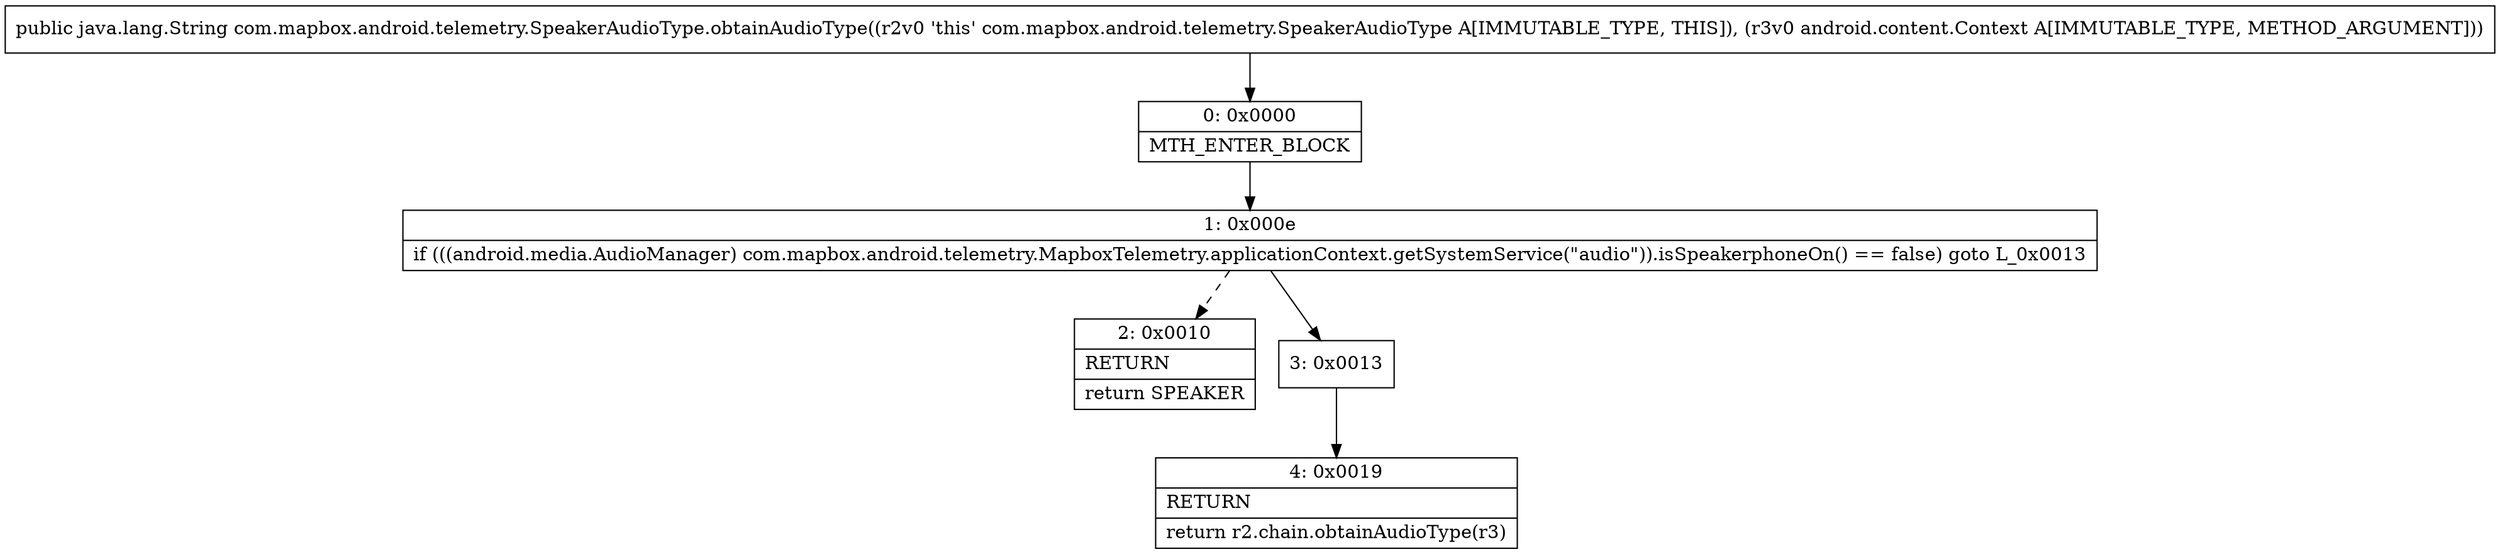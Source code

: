 digraph "CFG forcom.mapbox.android.telemetry.SpeakerAudioType.obtainAudioType(Landroid\/content\/Context;)Ljava\/lang\/String;" {
Node_0 [shape=record,label="{0\:\ 0x0000|MTH_ENTER_BLOCK\l}"];
Node_1 [shape=record,label="{1\:\ 0x000e|if (((android.media.AudioManager) com.mapbox.android.telemetry.MapboxTelemetry.applicationContext.getSystemService(\"audio\")).isSpeakerphoneOn() == false) goto L_0x0013\l}"];
Node_2 [shape=record,label="{2\:\ 0x0010|RETURN\l|return SPEAKER\l}"];
Node_3 [shape=record,label="{3\:\ 0x0013}"];
Node_4 [shape=record,label="{4\:\ 0x0019|RETURN\l|return r2.chain.obtainAudioType(r3)\l}"];
MethodNode[shape=record,label="{public java.lang.String com.mapbox.android.telemetry.SpeakerAudioType.obtainAudioType((r2v0 'this' com.mapbox.android.telemetry.SpeakerAudioType A[IMMUTABLE_TYPE, THIS]), (r3v0 android.content.Context A[IMMUTABLE_TYPE, METHOD_ARGUMENT])) }"];
MethodNode -> Node_0;
Node_0 -> Node_1;
Node_1 -> Node_2[style=dashed];
Node_1 -> Node_3;
Node_3 -> Node_4;
}

